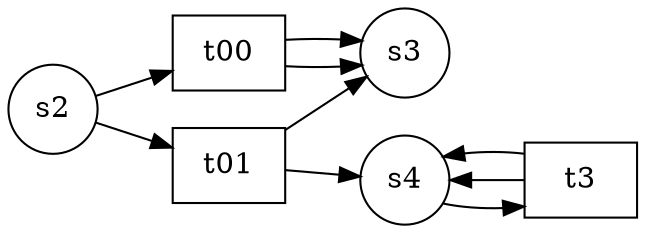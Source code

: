 digraph petrinet{
node[shape=circle];
rankdir=LR;
"s2";
"s3";
"s4";
"t3" [shape=box];
"t00" [shape=box];
"t01" [shape=box];
"s2"->"t00"
"s2"->"t01"
"s4"->"t3"
"t3"->"s4"
"t3"->"s4"
"t00"->"s3"
"t00"->"s3"
"t01"->"s3"
"t01"->"s4"
}